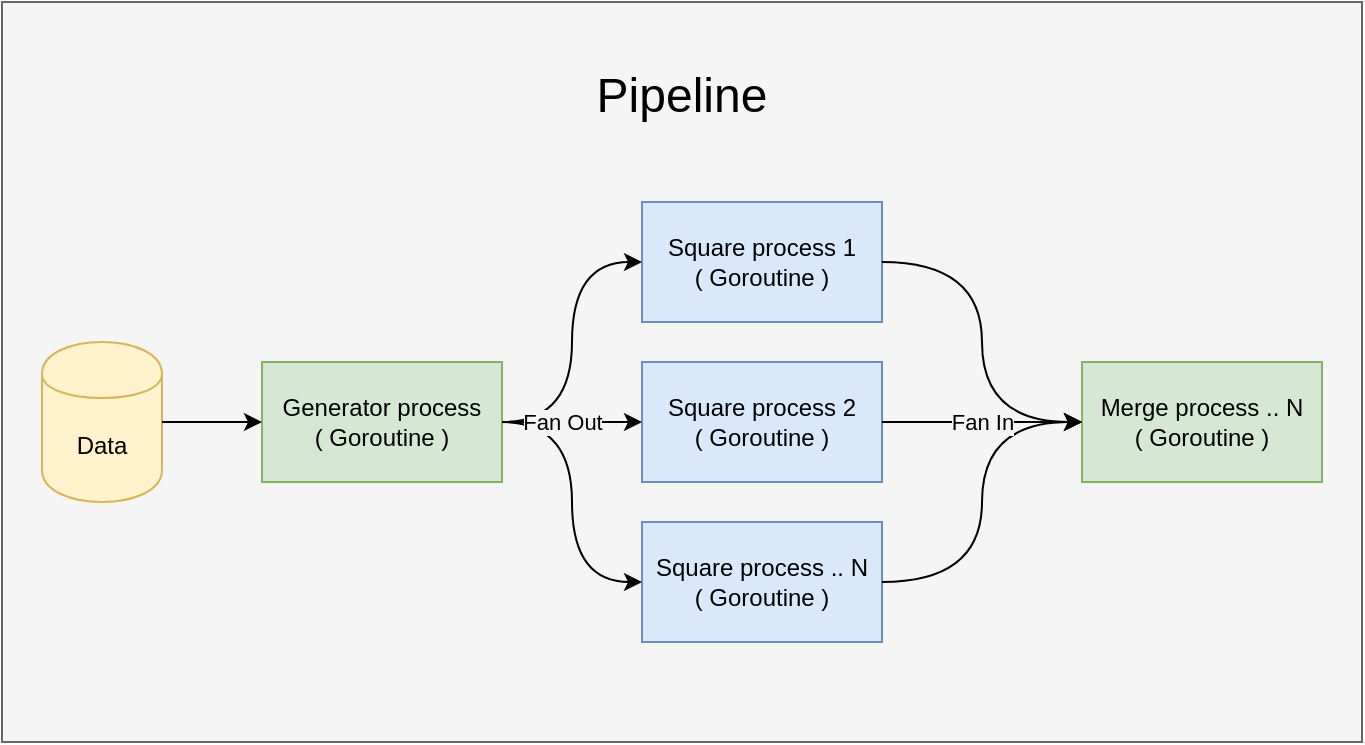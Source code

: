 <mxfile version="13.4.5" type="device"><diagram id="GIcvJl51bFnMb-xhhk3-" name="fa-in/out"><mxGraphModel dx="1086" dy="816" grid="1" gridSize="10" guides="1" tooltips="1" connect="1" arrows="1" fold="1" page="1" pageScale="1" pageWidth="827" pageHeight="569" math="0" shadow="0"><root><mxCell id="0"/><mxCell id="1" parent="0"/><mxCell id="gaJhSEK4uA3m_AFAfdmD-20" value="" style="group;" vertex="1" connectable="0" parent="1"><mxGeometry x="74" y="100" width="680" height="370" as="geometry"/></mxCell><mxCell id="gaJhSEK4uA3m_AFAfdmD-19" value="" style="group;" vertex="1" connectable="0" parent="gaJhSEK4uA3m_AFAfdmD-20"><mxGeometry width="680" height="370" as="geometry"/></mxCell><mxCell id="gaJhSEK4uA3m_AFAfdmD-14" value="" style="whiteSpace=wrap;html=1;fillColor=#f5f5f5;strokeColor=#666666;fontColor=#333333;" vertex="1" parent="gaJhSEK4uA3m_AFAfdmD-19"><mxGeometry width="680" height="370" as="geometry"/></mxCell><mxCell id="gaJhSEK4uA3m_AFAfdmD-1" value="Data" style="shape=cylinder;whiteSpace=wrap;html=1;boundedLbl=1;backgroundOutline=1;fillColor=#fff2cc;strokeColor=#d6b656;" vertex="1" parent="gaJhSEK4uA3m_AFAfdmD-19"><mxGeometry x="20" y="170" width="60" height="80" as="geometry"/></mxCell><mxCell id="gaJhSEK4uA3m_AFAfdmD-2" value="Generator process&lt;br&gt;( Goroutine )" style="whiteSpace=wrap;html=1;fillColor=#d5e8d4;strokeColor=#82b366;" vertex="1" parent="gaJhSEK4uA3m_AFAfdmD-19"><mxGeometry x="130" y="180" width="120" height="60" as="geometry"/></mxCell><mxCell id="gaJhSEK4uA3m_AFAfdmD-3" style="edgeStyle=orthogonalEdgeStyle;rounded=0;orthogonalLoop=1;jettySize=auto;html=1;exitX=1;exitY=0.5;exitDx=0;exitDy=0;entryX=0;entryY=0.5;entryDx=0;entryDy=0;curved=1;" edge="1" parent="gaJhSEK4uA3m_AFAfdmD-19" source="gaJhSEK4uA3m_AFAfdmD-1" target="gaJhSEK4uA3m_AFAfdmD-2"><mxGeometry relative="1" as="geometry"/></mxCell><mxCell id="gaJhSEK4uA3m_AFAfdmD-4" value="Square process 1&lt;br&gt;( Goroutine )" style="whiteSpace=wrap;html=1;fillColor=#dae8fc;strokeColor=#6c8ebf;" vertex="1" parent="gaJhSEK4uA3m_AFAfdmD-19"><mxGeometry x="320" y="100" width="120" height="60" as="geometry"/></mxCell><mxCell id="gaJhSEK4uA3m_AFAfdmD-5" style="edgeStyle=orthogonalEdgeStyle;rounded=0;orthogonalLoop=1;jettySize=auto;html=1;exitX=1;exitY=0.5;exitDx=0;exitDy=0;entryX=0;entryY=0.5;entryDx=0;entryDy=0;curved=1;" edge="1" parent="gaJhSEK4uA3m_AFAfdmD-19" source="gaJhSEK4uA3m_AFAfdmD-2" target="gaJhSEK4uA3m_AFAfdmD-4"><mxGeometry relative="1" as="geometry"/></mxCell><mxCell id="gaJhSEK4uA3m_AFAfdmD-6" value="Square process 2&lt;br&gt;( Goroutine )" style="whiteSpace=wrap;html=1;fillColor=#dae8fc;strokeColor=#6c8ebf;" vertex="1" parent="gaJhSEK4uA3m_AFAfdmD-19"><mxGeometry x="320" y="180" width="120" height="60" as="geometry"/></mxCell><mxCell id="gaJhSEK4uA3m_AFAfdmD-7" style="edgeStyle=orthogonalEdgeStyle;rounded=0;orthogonalLoop=1;jettySize=auto;html=1;exitX=1;exitY=0.5;exitDx=0;exitDy=0;entryX=0;entryY=0.5;entryDx=0;entryDy=0;curved=1;" edge="1" parent="gaJhSEK4uA3m_AFAfdmD-19" source="gaJhSEK4uA3m_AFAfdmD-2" target="gaJhSEK4uA3m_AFAfdmD-6"><mxGeometry relative="1" as="geometry"/></mxCell><mxCell id="gaJhSEK4uA3m_AFAfdmD-8" value="Square process .. N&lt;br&gt;( Goroutine )" style="whiteSpace=wrap;html=1;fillColor=#dae8fc;strokeColor=#6c8ebf;" vertex="1" parent="gaJhSEK4uA3m_AFAfdmD-19"><mxGeometry x="320" y="260" width="120" height="60" as="geometry"/></mxCell><mxCell id="gaJhSEK4uA3m_AFAfdmD-9" style="edgeStyle=orthogonalEdgeStyle;rounded=0;orthogonalLoop=1;jettySize=auto;html=1;exitX=1;exitY=0.5;exitDx=0;exitDy=0;entryX=0;entryY=0.5;entryDx=0;entryDy=0;curved=1;" edge="1" parent="gaJhSEK4uA3m_AFAfdmD-19" source="gaJhSEK4uA3m_AFAfdmD-2" target="gaJhSEK4uA3m_AFAfdmD-8"><mxGeometry relative="1" as="geometry"/></mxCell><mxCell id="gaJhSEK4uA3m_AFAfdmD-17" value="Fan Out" style="edgeLabel;html=1;align=center;verticalAlign=middle;resizable=0;points=[];fontSize=11;labelBackgroundColor=#F5F5F5;" vertex="1" connectable="0" parent="gaJhSEK4uA3m_AFAfdmD-9"><mxGeometry x="-0.533" y="5" relative="1" as="geometry"><mxPoint x="-10" as="offset"/></mxGeometry></mxCell><mxCell id="gaJhSEK4uA3m_AFAfdmD-10" value="Merge process .. N&lt;br&gt;( Goroutine )" style="whiteSpace=wrap;html=1;fillColor=#d5e8d4;strokeColor=#82b366;" vertex="1" parent="gaJhSEK4uA3m_AFAfdmD-19"><mxGeometry x="540" y="180" width="120" height="60" as="geometry"/></mxCell><mxCell id="gaJhSEK4uA3m_AFAfdmD-12" style="edgeStyle=orthogonalEdgeStyle;rounded=0;orthogonalLoop=1;jettySize=auto;html=1;exitX=1;exitY=0.5;exitDx=0;exitDy=0;entryX=0;entryY=0.5;entryDx=0;entryDy=0;curved=1;" edge="1" parent="gaJhSEK4uA3m_AFAfdmD-19" source="gaJhSEK4uA3m_AFAfdmD-4" target="gaJhSEK4uA3m_AFAfdmD-10"><mxGeometry relative="1" as="geometry"/></mxCell><mxCell id="gaJhSEK4uA3m_AFAfdmD-11" style="edgeStyle=orthogonalEdgeStyle;rounded=0;orthogonalLoop=1;jettySize=auto;html=1;exitX=1;exitY=0.5;exitDx=0;exitDy=0;curved=1;" edge="1" parent="gaJhSEK4uA3m_AFAfdmD-19" source="gaJhSEK4uA3m_AFAfdmD-6" target="gaJhSEK4uA3m_AFAfdmD-10"><mxGeometry relative="1" as="geometry"/></mxCell><mxCell id="gaJhSEK4uA3m_AFAfdmD-13" style="edgeStyle=orthogonalEdgeStyle;rounded=0;orthogonalLoop=1;jettySize=auto;html=1;exitX=1;exitY=0.5;exitDx=0;exitDy=0;entryX=0;entryY=0.5;entryDx=0;entryDy=0;curved=1;" edge="1" parent="gaJhSEK4uA3m_AFAfdmD-19" source="gaJhSEK4uA3m_AFAfdmD-8" target="gaJhSEK4uA3m_AFAfdmD-10"><mxGeometry relative="1" as="geometry"/></mxCell><mxCell id="gaJhSEK4uA3m_AFAfdmD-18" value="Fan In" style="edgeLabel;html=1;align=center;verticalAlign=middle;resizable=0;points=[];fontSize=11;labelBackgroundColor=#F5F5F5;" vertex="1" connectable="0" parent="gaJhSEK4uA3m_AFAfdmD-13"><mxGeometry x="0.611" y="1" relative="1" as="geometry"><mxPoint x="-15" y="1" as="offset"/></mxGeometry></mxCell><mxCell id="gaJhSEK4uA3m_AFAfdmD-16" value="Pipeline" style="text;html=1;strokeColor=none;fillColor=none;align=center;verticalAlign=middle;whiteSpace=wrap;fontSize=24;" vertex="1" parent="gaJhSEK4uA3m_AFAfdmD-19"><mxGeometry x="230" y="22" width="220" height="50" as="geometry"/></mxCell></root></mxGraphModel></diagram></mxfile>